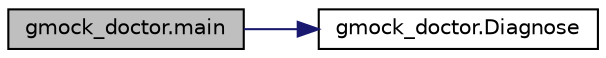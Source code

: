 digraph "gmock_doctor.main"
{
  edge [fontname="Helvetica",fontsize="10",labelfontname="Helvetica",labelfontsize="10"];
  node [fontname="Helvetica",fontsize="10",shape=record];
  rankdir="LR";
  Node85 [label="gmock_doctor.main",height=0.2,width=0.4,color="black", fillcolor="grey75", style="filled", fontcolor="black"];
  Node85 -> Node86 [color="midnightblue",fontsize="10",style="solid",fontname="Helvetica"];
  Node86 [label="gmock_doctor.Diagnose",height=0.2,width=0.4,color="black", fillcolor="white", style="filled",URL="$da/d9f/namespacegmock__doctor.html#a8b791ed6679a0135862ebb3e8c27b2b4"];
}
